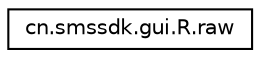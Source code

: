 digraph "类继承关系图"
{
 // LATEX_PDF_SIZE
  edge [fontname="Helvetica",fontsize="10",labelfontname="Helvetica",labelfontsize="10"];
  node [fontname="Helvetica",fontsize="10",shape=record];
  rankdir="LR";
  Node0 [label="cn.smssdk.gui.R.raw",height=0.2,width=0.4,color="black", fillcolor="white", style="filled",URL="$classcn_1_1smssdk_1_1gui_1_1_r_1_1raw.html",tooltip=" "];
}
